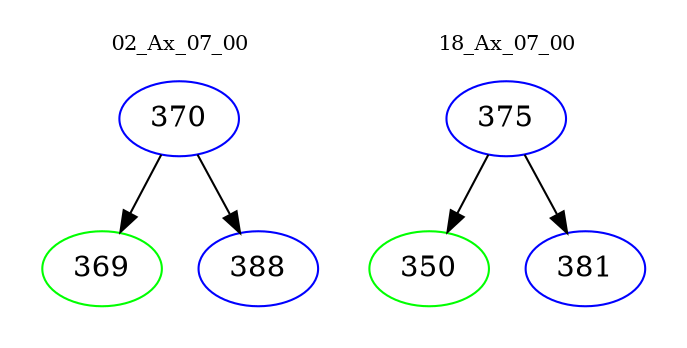digraph{
subgraph cluster_0 {
color = white
label = "02_Ax_07_00";
fontsize=10;
T0_370 [label="370", color="blue"]
T0_370 -> T0_369 [color="black"]
T0_369 [label="369", color="green"]
T0_370 -> T0_388 [color="black"]
T0_388 [label="388", color="blue"]
}
subgraph cluster_1 {
color = white
label = "18_Ax_07_00";
fontsize=10;
T1_375 [label="375", color="blue"]
T1_375 -> T1_350 [color="black"]
T1_350 [label="350", color="green"]
T1_375 -> T1_381 [color="black"]
T1_381 [label="381", color="blue"]
}
}
